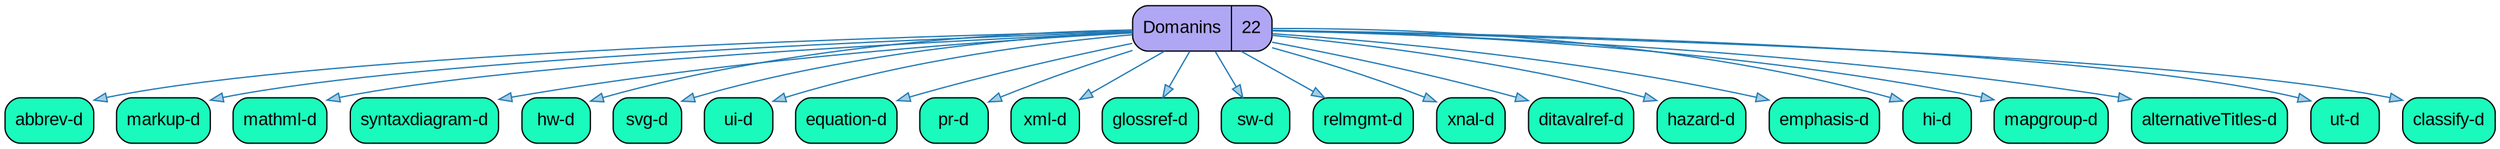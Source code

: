 // DITA Domains
strict digraph {
			
  // Other nodes
      
	"domains" [label ="Domanins | 22" fontname="Arial" shape="Mrecord" style="filled"  fillcolor="#AFA7F4"]
         
	"abbrev-d" [label ="abbrev-d" fontname="Arial" shape="Mrecord" style="filled"  fillcolor="#1AFABC"]
         
	"markup-d" [label ="markup-d" fontname="Arial" shape="Mrecord" style="filled"  fillcolor="#1AFABC"]
         
	"mathml-d" [label ="mathml-d" fontname="Arial" shape="Mrecord" style="filled"  fillcolor="#1AFABC"]
         
	"syntaxdiagram-d" [label ="syntaxdiagram-d" fontname="Arial" shape="Mrecord" style="filled"  fillcolor="#1AFABC"]
         
	"hw-d" [label ="hw-d" fontname="Arial" shape="Mrecord" style="filled"  fillcolor="#1AFABC"]
         
	"svg-d" [label ="svg-d" fontname="Arial" shape="Mrecord" style="filled"  fillcolor="#1AFABC"]
         
	"ui-d" [label ="ui-d" fontname="Arial" shape="Mrecord" style="filled"  fillcolor="#1AFABC"]
         
	"equation-d" [label ="equation-d" fontname="Arial" shape="Mrecord" style="filled"  fillcolor="#1AFABC"]
         
	"pr-d" [label ="pr-d" fontname="Arial" shape="Mrecord" style="filled"  fillcolor="#1AFABC"]
         
	"xml-d" [label ="xml-d" fontname="Arial" shape="Mrecord" style="filled"  fillcolor="#1AFABC"]
         
	"glossref-d" [label ="glossref-d" fontname="Arial" shape="Mrecord" style="filled"  fillcolor="#1AFABC"]
         
	"sw-d" [label ="sw-d" fontname="Arial" shape="Mrecord" style="filled"  fillcolor="#1AFABC"]
         
	"relmgmt-d" [label ="relmgmt-d" fontname="Arial" shape="Mrecord" style="filled"  fillcolor="#1AFABC"]
         
	"xnal-d" [label ="xnal-d" fontname="Arial" shape="Mrecord" style="filled"  fillcolor="#1AFABC"]
         
	"ditavalref-d" [label ="ditavalref-d" fontname="Arial" shape="Mrecord" style="filled"  fillcolor="#1AFABC"]
         
	"hazard-d" [label ="hazard-d" fontname="Arial" shape="Mrecord" style="filled"  fillcolor="#1AFABC"]
         
	"emphasis-d" [label ="emphasis-d" fontname="Arial" shape="Mrecord" style="filled"  fillcolor="#1AFABC"]
         
	"hi-d" [label ="hi-d" fontname="Arial" shape="Mrecord" style="filled"  fillcolor="#1AFABC"]
         
	"mapgroup-d" [label ="mapgroup-d" fontname="Arial" shape="Mrecord" style="filled"  fillcolor="#1AFABC"]
         
	"alternativeTitles-d" [label ="alternativeTitles-d" fontname="Arial" shape="Mrecord" style="filled"  fillcolor="#1AFABC"]
         
	"ut-d" [label ="ut-d" fontname="Arial" shape="Mrecord" style="filled"  fillcolor="#1AFABC"]
         
	"classify-d" [label ="classify-d" fontname="Arial" shape="Mrecord" style="filled"  fillcolor="#1AFABC"]
      
   
  // Edges
      
         
	"domains" -> "abbrev-d" [fillcolor="#a6cee3" color="#1f78b4"]
         
	"domains" -> "markup-d" [fillcolor="#a6cee3" color="#1f78b4"]
         
	"domains" -> "mathml-d" [fillcolor="#a6cee3" color="#1f78b4"]
         
	"domains" -> "syntaxdiagram-d" [fillcolor="#a6cee3" color="#1f78b4"]
         
	"domains" -> "hw-d" [fillcolor="#a6cee3" color="#1f78b4"]
         
	"domains" -> "svg-d" [fillcolor="#a6cee3" color="#1f78b4"]
         
	"domains" -> "ui-d" [fillcolor="#a6cee3" color="#1f78b4"]
         
	"domains" -> "equation-d" [fillcolor="#a6cee3" color="#1f78b4"]
         
	"domains" -> "pr-d" [fillcolor="#a6cee3" color="#1f78b4"]
         
	"domains" -> "xml-d" [fillcolor="#a6cee3" color="#1f78b4"]
         
	"domains" -> "glossref-d" [fillcolor="#a6cee3" color="#1f78b4"]
         
	"domains" -> "sw-d" [fillcolor="#a6cee3" color="#1f78b4"]
         
	"domains" -> "relmgmt-d" [fillcolor="#a6cee3" color="#1f78b4"]
         
	"domains" -> "xnal-d" [fillcolor="#a6cee3" color="#1f78b4"]
         
	"domains" -> "ditavalref-d" [fillcolor="#a6cee3" color="#1f78b4"]
         
	"domains" -> "hazard-d" [fillcolor="#a6cee3" color="#1f78b4"]
         
	"domains" -> "emphasis-d" [fillcolor="#a6cee3" color="#1f78b4"]
         
	"domains" -> "hi-d" [fillcolor="#a6cee3" color="#1f78b4"]
         
	"domains" -> "mapgroup-d" [fillcolor="#a6cee3" color="#1f78b4"]
         
	"domains" -> "alternativeTitles-d" [fillcolor="#a6cee3" color="#1f78b4"]
         
	"domains" -> "ut-d" [fillcolor="#a6cee3" color="#1f78b4"]
         
	"domains" -> "classify-d" [fillcolor="#a6cee3" color="#1f78b4"]
      
   }